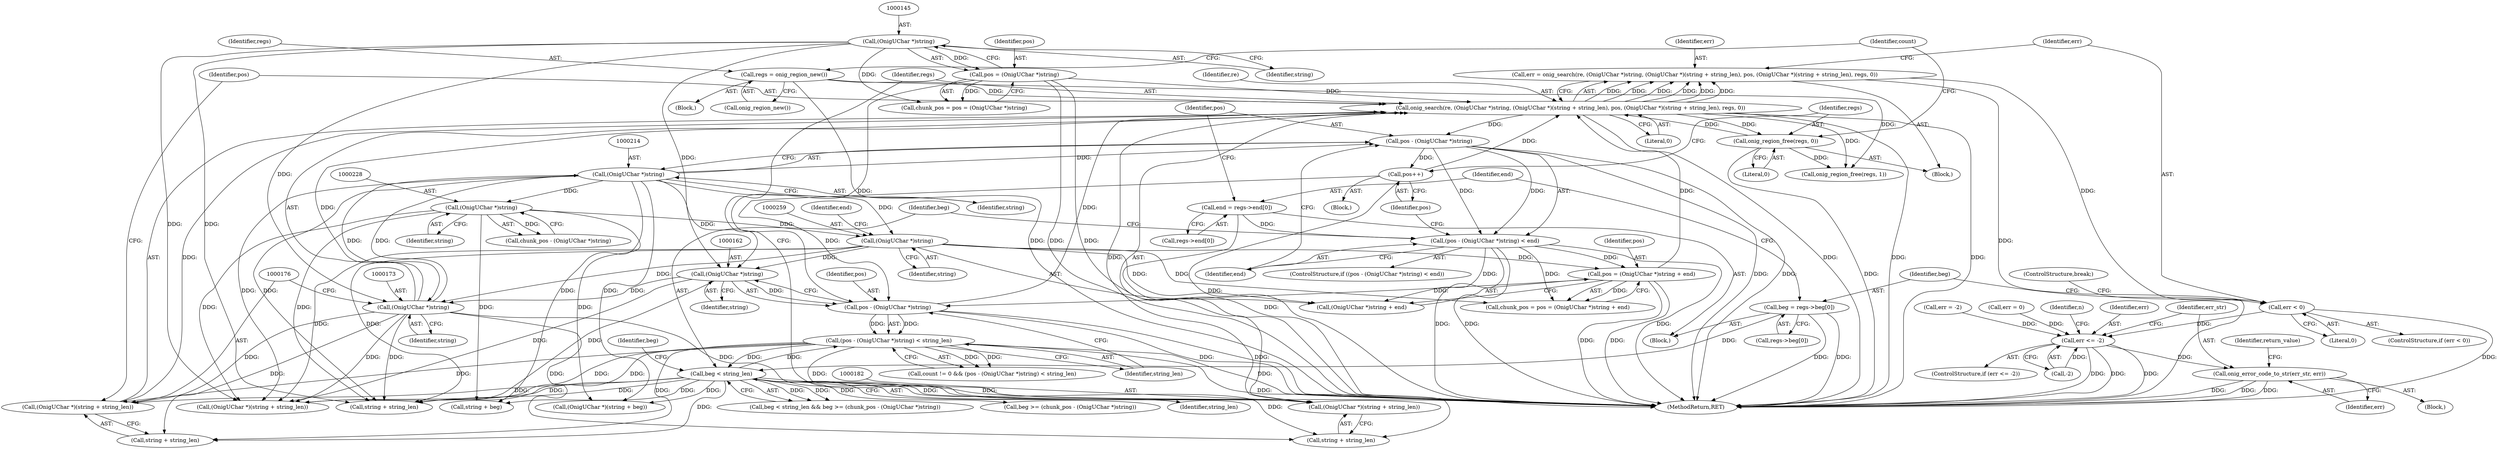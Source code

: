digraph "0_php-src_5b597a2e5b28e2d5a52fc1be13f425f08f47cb62?w=1@integer" {
"1000168" [label="(Call,err = onig_search(re, (OnigUChar *)string, (OnigUChar *)(string + string_len), pos, (OnigUChar *)(string + string_len), regs, 0))"];
"1000170" [label="(Call,onig_search(re, (OnigUChar *)string, (OnigUChar *)(string + string_len), pos, (OnigUChar *)(string + string_len), regs, 0))"];
"1000172" [label="(Call,(OnigUChar *)string)"];
"1000258" [label="(Call,(OnigUChar *)string)"];
"1000227" [label="(Call,(OnigUChar *)string)"];
"1000213" [label="(Call,(OnigUChar *)string)"];
"1000161" [label="(Call,(OnigUChar *)string)"];
"1000144" [label="(Call,(OnigUChar *)string)"];
"1000175" [label="(Call,(OnigUChar *)(string + string_len))"];
"1000158" [label="(Call,(pos - (OnigUChar *)string) < string_len)"];
"1000159" [label="(Call,pos - (OnigUChar *)string)"];
"1000264" [label="(Call,pos++)"];
"1000211" [label="(Call,pos - (OnigUChar *)string)"];
"1000142" [label="(Call,pos = (OnigUChar *)string)"];
"1000255" [label="(Call,pos = (OnigUChar *)string + end)"];
"1000210" [label="(Call,(pos - (OnigUChar *)string) < end)"];
"1000202" [label="(Call,end = regs->end[0])"];
"1000220" [label="(Call,beg < string_len)"];
"1000195" [label="(Call,beg = regs->beg[0])"];
"1000181" [label="(Call,(OnigUChar *)(string + string_len))"];
"1000150" [label="(Call,regs = onig_region_new())"];
"1000266" [label="(Call,onig_region_free(regs, 0))"];
"1000189" [label="(Call,err < 0)"];
"1000273" [label="(Call,err <= -2)"];
"1000279" [label="(Call,onig_error_code_to_str(err_str, err))"];
"1000195" [label="(Call,beg = regs->beg[0])"];
"1000204" [label="(Call,regs->end[0])"];
"1000225" [label="(Call,chunk_pos - (OnigUChar *)string)"];
"1000172" [label="(Call,(OnigUChar *)string)"];
"1000281" [label="(Identifier,err)"];
"1000268" [label="(Literal,0)"];
"1000180" [label="(Identifier,pos)"];
"1000196" [label="(Identifier,beg)"];
"1000248" [label="(Call,err = -2)"];
"1000219" [label="(Call,beg < string_len && beg >= (chunk_pos - (OnigUChar *)string))"];
"1000175" [label="(Call,(OnigUChar *)(string + string_len))"];
"1000194" [label="(Block,)"];
"1000215" [label="(Identifier,string)"];
"1000263" [label="(Block,)"];
"1000260" [label="(Identifier,string)"];
"1000150" [label="(Call,regs = onig_region_new())"];
"1000280" [label="(Identifier,err_str)"];
"1000212" [label="(Identifier,pos)"];
"1000253" [label="(Call,chunk_pos = pos = (OnigUChar *)string + end)"];
"1000188" [label="(ControlStructure,if (err < 0))"];
"1000181" [label="(Call,(OnigUChar *)(string + string_len))"];
"1000256" [label="(Identifier,pos)"];
"1000275" [label="(Call,-2)"];
"1000154" [label="(Call,count != 0 && (pos - (OnigUChar *)string) < string_len)"];
"1000224" [label="(Identifier,beg)"];
"1000152" [label="(Call,onig_region_new())"];
"1000165" [label="(Block,)"];
"1000222" [label="(Identifier,string_len)"];
"1000279" [label="(Call,onig_error_code_to_str(err_str, err))"];
"1000193" [label="(ControlStructure,break;)"];
"1000151" [label="(Identifier,regs)"];
"1000313" [label="(MethodReturn,RET)"];
"1000216" [label="(Identifier,end)"];
"1000147" [label="(Call,err = 0)"];
"1000239" [label="(Call,string + beg)"];
"1000177" [label="(Call,string + string_len)"];
"1000146" [label="(Identifier,string)"];
"1000168" [label="(Call,err = onig_search(re, (OnigUChar *)string, (OnigUChar *)(string + string_len), pos, (OnigUChar *)(string + string_len), regs, 0))"];
"1000220" [label="(Call,beg < string_len)"];
"1000161" [label="(Call,(OnigUChar *)string)"];
"1000286" [label="(Identifier,n)"];
"1000156" [label="(Identifier,count)"];
"1000269" [label="(Call,onig_region_free(regs, 1))"];
"1000227" [label="(Call,(OnigUChar *)string)"];
"1000273" [label="(Call,err <= -2)"];
"1000267" [label="(Identifier,regs)"];
"1000163" [label="(Identifier,string)"];
"1000108" [label="(Block,)"];
"1000203" [label="(Identifier,end)"];
"1000191" [label="(Literal,0)"];
"1000277" [label="(Block,)"];
"1000187" [label="(Literal,0)"];
"1000158" [label="(Call,(pos - (OnigUChar *)string) < string_len)"];
"1000274" [label="(Identifier,err)"];
"1000164" [label="(Identifier,string_len)"];
"1000140" [label="(Call,chunk_pos = pos = (OnigUChar *)string)"];
"1000221" [label="(Identifier,beg)"];
"1000171" [label="(Identifier,re)"];
"1000266" [label="(Call,onig_region_free(regs, 0))"];
"1000209" [label="(ControlStructure,if ((pos - (OnigUChar *)string) < end))"];
"1000261" [label="(Identifier,end)"];
"1000197" [label="(Call,regs->beg[0])"];
"1000144" [label="(Call,(OnigUChar *)string)"];
"1000264" [label="(Call,pos++)"];
"1000229" [label="(Identifier,string)"];
"1000272" [label="(ControlStructure,if (err <= -2))"];
"1000143" [label="(Identifier,pos)"];
"1000170" [label="(Call,onig_search(re, (OnigUChar *)string, (OnigUChar *)(string + string_len), pos, (OnigUChar *)(string + string_len), regs, 0))"];
"1000186" [label="(Identifier,regs)"];
"1000190" [label="(Identifier,err)"];
"1000258" [label="(Call,(OnigUChar *)string)"];
"1000283" [label="(Identifier,return_value)"];
"1000160" [label="(Identifier,pos)"];
"1000223" [label="(Call,beg >= (chunk_pos - (OnigUChar *)string))"];
"1000211" [label="(Call,pos - (OnigUChar *)string)"];
"1000183" [label="(Call,string + string_len)"];
"1000290" [label="(Call,string + string_len)"];
"1000255" [label="(Call,pos = (OnigUChar *)string + end)"];
"1000265" [label="(Identifier,pos)"];
"1000202" [label="(Call,end = regs->end[0])"];
"1000169" [label="(Identifier,err)"];
"1000174" [label="(Identifier,string)"];
"1000210" [label="(Call,(pos - (OnigUChar *)string) < end)"];
"1000237" [label="(Call,(OnigUChar *)(string + beg))"];
"1000159" [label="(Call,pos - (OnigUChar *)string)"];
"1000142" [label="(Call,pos = (OnigUChar *)string)"];
"1000213" [label="(Call,(OnigUChar *)string)"];
"1000257" [label="(Call,(OnigUChar *)string + end)"];
"1000189" [label="(Call,err < 0)"];
"1000288" [label="(Call,(OnigUChar *)(string + string_len))"];
"1000168" -> "1000165"  [label="AST: "];
"1000168" -> "1000170"  [label="CFG: "];
"1000169" -> "1000168"  [label="AST: "];
"1000170" -> "1000168"  [label="AST: "];
"1000190" -> "1000168"  [label="CFG: "];
"1000168" -> "1000313"  [label="DDG: "];
"1000170" -> "1000168"  [label="DDG: "];
"1000170" -> "1000168"  [label="DDG: "];
"1000170" -> "1000168"  [label="DDG: "];
"1000170" -> "1000168"  [label="DDG: "];
"1000170" -> "1000168"  [label="DDG: "];
"1000170" -> "1000168"  [label="DDG: "];
"1000168" -> "1000189"  [label="DDG: "];
"1000170" -> "1000187"  [label="CFG: "];
"1000171" -> "1000170"  [label="AST: "];
"1000172" -> "1000170"  [label="AST: "];
"1000175" -> "1000170"  [label="AST: "];
"1000180" -> "1000170"  [label="AST: "];
"1000181" -> "1000170"  [label="AST: "];
"1000186" -> "1000170"  [label="AST: "];
"1000187" -> "1000170"  [label="AST: "];
"1000170" -> "1000313"  [label="DDG: "];
"1000170" -> "1000313"  [label="DDG: "];
"1000170" -> "1000313"  [label="DDG: "];
"1000172" -> "1000170"  [label="DDG: "];
"1000175" -> "1000170"  [label="DDG: "];
"1000159" -> "1000170"  [label="DDG: "];
"1000264" -> "1000170"  [label="DDG: "];
"1000142" -> "1000170"  [label="DDG: "];
"1000255" -> "1000170"  [label="DDG: "];
"1000181" -> "1000170"  [label="DDG: "];
"1000150" -> "1000170"  [label="DDG: "];
"1000266" -> "1000170"  [label="DDG: "];
"1000170" -> "1000211"  [label="DDG: "];
"1000170" -> "1000266"  [label="DDG: "];
"1000170" -> "1000269"  [label="DDG: "];
"1000172" -> "1000174"  [label="CFG: "];
"1000173" -> "1000172"  [label="AST: "];
"1000174" -> "1000172"  [label="AST: "];
"1000176" -> "1000172"  [label="CFG: "];
"1000258" -> "1000172"  [label="DDG: "];
"1000213" -> "1000172"  [label="DDG: "];
"1000161" -> "1000172"  [label="DDG: "];
"1000144" -> "1000172"  [label="DDG: "];
"1000172" -> "1000175"  [label="DDG: "];
"1000172" -> "1000177"  [label="DDG: "];
"1000172" -> "1000181"  [label="DDG: "];
"1000172" -> "1000183"  [label="DDG: "];
"1000172" -> "1000213"  [label="DDG: "];
"1000172" -> "1000288"  [label="DDG: "];
"1000172" -> "1000290"  [label="DDG: "];
"1000258" -> "1000257"  [label="AST: "];
"1000258" -> "1000260"  [label="CFG: "];
"1000259" -> "1000258"  [label="AST: "];
"1000260" -> "1000258"  [label="AST: "];
"1000261" -> "1000258"  [label="CFG: "];
"1000258" -> "1000161"  [label="DDG: "];
"1000258" -> "1000253"  [label="DDG: "];
"1000258" -> "1000255"  [label="DDG: "];
"1000258" -> "1000257"  [label="DDG: "];
"1000227" -> "1000258"  [label="DDG: "];
"1000213" -> "1000258"  [label="DDG: "];
"1000258" -> "1000288"  [label="DDG: "];
"1000258" -> "1000290"  [label="DDG: "];
"1000227" -> "1000225"  [label="AST: "];
"1000227" -> "1000229"  [label="CFG: "];
"1000228" -> "1000227"  [label="AST: "];
"1000229" -> "1000227"  [label="AST: "];
"1000225" -> "1000227"  [label="CFG: "];
"1000227" -> "1000225"  [label="DDG: "];
"1000213" -> "1000227"  [label="DDG: "];
"1000227" -> "1000237"  [label="DDG: "];
"1000227" -> "1000239"  [label="DDG: "];
"1000227" -> "1000288"  [label="DDG: "];
"1000227" -> "1000290"  [label="DDG: "];
"1000213" -> "1000211"  [label="AST: "];
"1000213" -> "1000215"  [label="CFG: "];
"1000214" -> "1000213"  [label="AST: "];
"1000215" -> "1000213"  [label="AST: "];
"1000211" -> "1000213"  [label="CFG: "];
"1000213" -> "1000161"  [label="DDG: "];
"1000213" -> "1000211"  [label="DDG: "];
"1000213" -> "1000237"  [label="DDG: "];
"1000213" -> "1000239"  [label="DDG: "];
"1000213" -> "1000288"  [label="DDG: "];
"1000213" -> "1000290"  [label="DDG: "];
"1000161" -> "1000159"  [label="AST: "];
"1000161" -> "1000163"  [label="CFG: "];
"1000162" -> "1000161"  [label="AST: "];
"1000163" -> "1000161"  [label="AST: "];
"1000159" -> "1000161"  [label="CFG: "];
"1000161" -> "1000159"  [label="DDG: "];
"1000144" -> "1000161"  [label="DDG: "];
"1000161" -> "1000288"  [label="DDG: "];
"1000161" -> "1000290"  [label="DDG: "];
"1000144" -> "1000142"  [label="AST: "];
"1000144" -> "1000146"  [label="CFG: "];
"1000145" -> "1000144"  [label="AST: "];
"1000146" -> "1000144"  [label="AST: "];
"1000142" -> "1000144"  [label="CFG: "];
"1000144" -> "1000140"  [label="DDG: "];
"1000144" -> "1000142"  [label="DDG: "];
"1000144" -> "1000288"  [label="DDG: "];
"1000144" -> "1000290"  [label="DDG: "];
"1000175" -> "1000177"  [label="CFG: "];
"1000176" -> "1000175"  [label="AST: "];
"1000177" -> "1000175"  [label="AST: "];
"1000180" -> "1000175"  [label="CFG: "];
"1000158" -> "1000175"  [label="DDG: "];
"1000220" -> "1000175"  [label="DDG: "];
"1000158" -> "1000154"  [label="AST: "];
"1000158" -> "1000164"  [label="CFG: "];
"1000159" -> "1000158"  [label="AST: "];
"1000164" -> "1000158"  [label="AST: "];
"1000154" -> "1000158"  [label="CFG: "];
"1000158" -> "1000313"  [label="DDG: "];
"1000158" -> "1000154"  [label="DDG: "];
"1000158" -> "1000154"  [label="DDG: "];
"1000159" -> "1000158"  [label="DDG: "];
"1000159" -> "1000158"  [label="DDG: "];
"1000220" -> "1000158"  [label="DDG: "];
"1000158" -> "1000177"  [label="DDG: "];
"1000158" -> "1000181"  [label="DDG: "];
"1000158" -> "1000183"  [label="DDG: "];
"1000158" -> "1000220"  [label="DDG: "];
"1000158" -> "1000288"  [label="DDG: "];
"1000158" -> "1000290"  [label="DDG: "];
"1000160" -> "1000159"  [label="AST: "];
"1000164" -> "1000159"  [label="CFG: "];
"1000159" -> "1000313"  [label="DDG: "];
"1000159" -> "1000313"  [label="DDG: "];
"1000264" -> "1000159"  [label="DDG: "];
"1000142" -> "1000159"  [label="DDG: "];
"1000255" -> "1000159"  [label="DDG: "];
"1000264" -> "1000263"  [label="AST: "];
"1000264" -> "1000265"  [label="CFG: "];
"1000265" -> "1000264"  [label="AST: "];
"1000267" -> "1000264"  [label="CFG: "];
"1000264" -> "1000313"  [label="DDG: "];
"1000211" -> "1000264"  [label="DDG: "];
"1000211" -> "1000210"  [label="AST: "];
"1000212" -> "1000211"  [label="AST: "];
"1000216" -> "1000211"  [label="CFG: "];
"1000211" -> "1000313"  [label="DDG: "];
"1000211" -> "1000313"  [label="DDG: "];
"1000211" -> "1000210"  [label="DDG: "];
"1000211" -> "1000210"  [label="DDG: "];
"1000142" -> "1000140"  [label="AST: "];
"1000143" -> "1000142"  [label="AST: "];
"1000140" -> "1000142"  [label="CFG: "];
"1000142" -> "1000313"  [label="DDG: "];
"1000142" -> "1000313"  [label="DDG: "];
"1000142" -> "1000140"  [label="DDG: "];
"1000255" -> "1000253"  [label="AST: "];
"1000255" -> "1000257"  [label="CFG: "];
"1000256" -> "1000255"  [label="AST: "];
"1000257" -> "1000255"  [label="AST: "];
"1000253" -> "1000255"  [label="CFG: "];
"1000255" -> "1000313"  [label="DDG: "];
"1000255" -> "1000313"  [label="DDG: "];
"1000255" -> "1000253"  [label="DDG: "];
"1000210" -> "1000255"  [label="DDG: "];
"1000210" -> "1000209"  [label="AST: "];
"1000210" -> "1000216"  [label="CFG: "];
"1000216" -> "1000210"  [label="AST: "];
"1000221" -> "1000210"  [label="CFG: "];
"1000265" -> "1000210"  [label="CFG: "];
"1000210" -> "1000313"  [label="DDG: "];
"1000210" -> "1000313"  [label="DDG: "];
"1000210" -> "1000313"  [label="DDG: "];
"1000202" -> "1000210"  [label="DDG: "];
"1000210" -> "1000253"  [label="DDG: "];
"1000210" -> "1000257"  [label="DDG: "];
"1000202" -> "1000194"  [label="AST: "];
"1000202" -> "1000204"  [label="CFG: "];
"1000203" -> "1000202"  [label="AST: "];
"1000204" -> "1000202"  [label="AST: "];
"1000212" -> "1000202"  [label="CFG: "];
"1000202" -> "1000313"  [label="DDG: "];
"1000220" -> "1000219"  [label="AST: "];
"1000220" -> "1000222"  [label="CFG: "];
"1000221" -> "1000220"  [label="AST: "];
"1000222" -> "1000220"  [label="AST: "];
"1000224" -> "1000220"  [label="CFG: "];
"1000219" -> "1000220"  [label="CFG: "];
"1000220" -> "1000313"  [label="DDG: "];
"1000220" -> "1000177"  [label="DDG: "];
"1000220" -> "1000181"  [label="DDG: "];
"1000220" -> "1000183"  [label="DDG: "];
"1000220" -> "1000219"  [label="DDG: "];
"1000220" -> "1000219"  [label="DDG: "];
"1000195" -> "1000220"  [label="DDG: "];
"1000220" -> "1000223"  [label="DDG: "];
"1000220" -> "1000237"  [label="DDG: "];
"1000220" -> "1000239"  [label="DDG: "];
"1000220" -> "1000288"  [label="DDG: "];
"1000220" -> "1000290"  [label="DDG: "];
"1000195" -> "1000194"  [label="AST: "];
"1000195" -> "1000197"  [label="CFG: "];
"1000196" -> "1000195"  [label="AST: "];
"1000197" -> "1000195"  [label="AST: "];
"1000203" -> "1000195"  [label="CFG: "];
"1000195" -> "1000313"  [label="DDG: "];
"1000195" -> "1000313"  [label="DDG: "];
"1000181" -> "1000183"  [label="CFG: "];
"1000182" -> "1000181"  [label="AST: "];
"1000183" -> "1000181"  [label="AST: "];
"1000186" -> "1000181"  [label="CFG: "];
"1000150" -> "1000108"  [label="AST: "];
"1000150" -> "1000152"  [label="CFG: "];
"1000151" -> "1000150"  [label="AST: "];
"1000152" -> "1000150"  [label="AST: "];
"1000156" -> "1000150"  [label="CFG: "];
"1000150" -> "1000313"  [label="DDG: "];
"1000150" -> "1000269"  [label="DDG: "];
"1000266" -> "1000165"  [label="AST: "];
"1000266" -> "1000268"  [label="CFG: "];
"1000267" -> "1000266"  [label="AST: "];
"1000268" -> "1000266"  [label="AST: "];
"1000156" -> "1000266"  [label="CFG: "];
"1000266" -> "1000313"  [label="DDG: "];
"1000266" -> "1000269"  [label="DDG: "];
"1000189" -> "1000188"  [label="AST: "];
"1000189" -> "1000191"  [label="CFG: "];
"1000190" -> "1000189"  [label="AST: "];
"1000191" -> "1000189"  [label="AST: "];
"1000193" -> "1000189"  [label="CFG: "];
"1000196" -> "1000189"  [label="CFG: "];
"1000189" -> "1000313"  [label="DDG: "];
"1000189" -> "1000273"  [label="DDG: "];
"1000273" -> "1000272"  [label="AST: "];
"1000273" -> "1000275"  [label="CFG: "];
"1000274" -> "1000273"  [label="AST: "];
"1000275" -> "1000273"  [label="AST: "];
"1000280" -> "1000273"  [label="CFG: "];
"1000286" -> "1000273"  [label="CFG: "];
"1000273" -> "1000313"  [label="DDG: "];
"1000273" -> "1000313"  [label="DDG: "];
"1000273" -> "1000313"  [label="DDG: "];
"1000147" -> "1000273"  [label="DDG: "];
"1000248" -> "1000273"  [label="DDG: "];
"1000275" -> "1000273"  [label="DDG: "];
"1000273" -> "1000279"  [label="DDG: "];
"1000279" -> "1000277"  [label="AST: "];
"1000279" -> "1000281"  [label="CFG: "];
"1000280" -> "1000279"  [label="AST: "];
"1000281" -> "1000279"  [label="AST: "];
"1000283" -> "1000279"  [label="CFG: "];
"1000279" -> "1000313"  [label="DDG: "];
"1000279" -> "1000313"  [label="DDG: "];
"1000279" -> "1000313"  [label="DDG: "];
}
